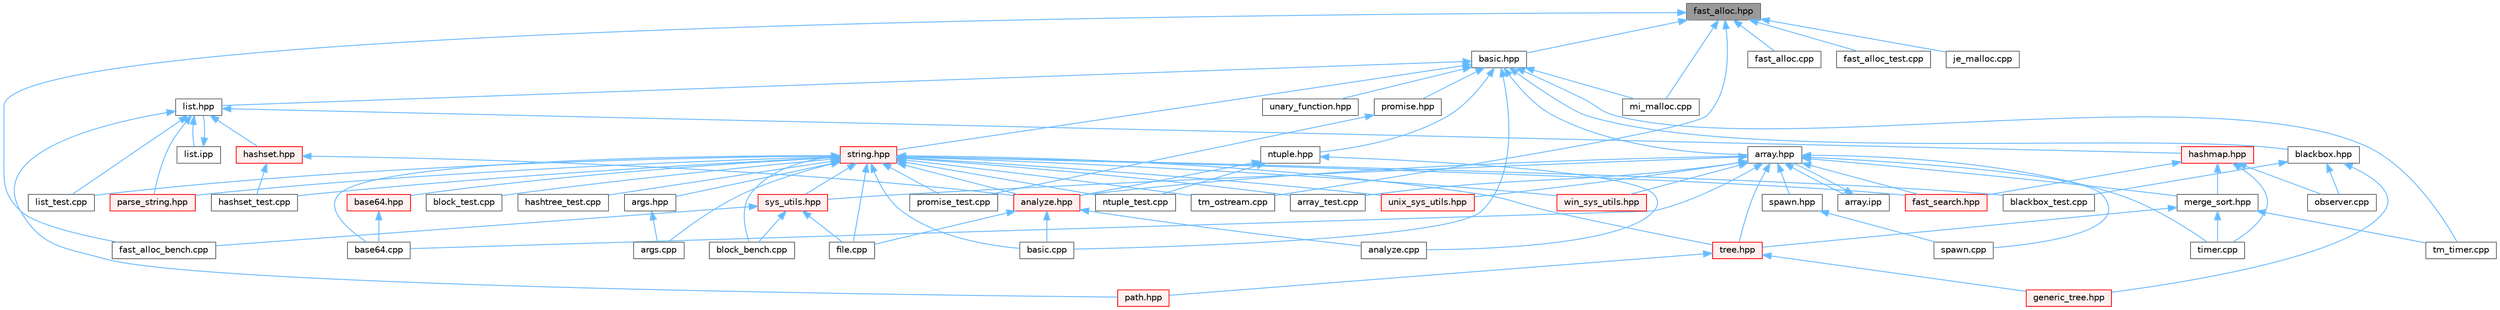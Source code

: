 digraph "fast_alloc.hpp"
{
 // LATEX_PDF_SIZE
  bgcolor="transparent";
  edge [fontname=Helvetica,fontsize=10,labelfontname=Helvetica,labelfontsize=10];
  node [fontname=Helvetica,fontsize=10,shape=box,height=0.2,width=0.4];
  Node1 [id="Node000001",label="fast_alloc.hpp",height=0.2,width=0.4,color="gray40", fillcolor="grey60", style="filled", fontcolor="black",tooltip=" "];
  Node1 -> Node2 [id="edge1_Node000001_Node000002",dir="back",color="steelblue1",style="solid",tooltip=" "];
  Node2 [id="Node000002",label="basic.hpp",height=0.2,width=0.4,color="grey40", fillcolor="white", style="filled",URL="$basic_8hpp.html",tooltip=" "];
  Node2 -> Node3 [id="edge2_Node000002_Node000003",dir="back",color="steelblue1",style="solid",tooltip=" "];
  Node3 [id="Node000003",label="array.hpp",height=0.2,width=0.4,color="grey40", fillcolor="white", style="filled",URL="$array_8hpp.html",tooltip=" "];
  Node3 -> Node4 [id="edge3_Node000003_Node000004",dir="back",color="steelblue1",style="solid",tooltip=" "];
  Node4 [id="Node000004",label="analyze.hpp",height=0.2,width=0.4,color="red", fillcolor="#FFF0F0", style="filled",URL="$analyze_8hpp.html",tooltip=" "];
  Node4 -> Node5 [id="edge4_Node000004_Node000005",dir="back",color="steelblue1",style="solid",tooltip=" "];
  Node5 [id="Node000005",label="analyze.cpp",height=0.2,width=0.4,color="grey40", fillcolor="white", style="filled",URL="$analyze_8cpp.html",tooltip=" "];
  Node4 -> Node7 [id="edge5_Node000004_Node000007",dir="back",color="steelblue1",style="solid",tooltip=" "];
  Node7 [id="Node000007",label="basic.cpp",height=0.2,width=0.4,color="grey40", fillcolor="white", style="filled",URL="$basic_8cpp.html",tooltip=" "];
  Node4 -> Node10 [id="edge6_Node000004_Node000010",dir="back",color="steelblue1",style="solid",tooltip=" "];
  Node10 [id="Node000010",label="file.cpp",height=0.2,width=0.4,color="grey40", fillcolor="white", style="filled",URL="$file_8cpp.html",tooltip=" "];
  Node3 -> Node24 [id="edge7_Node000003_Node000024",dir="back",color="steelblue1",style="solid",tooltip=" "];
  Node24 [id="Node000024",label="array.ipp",height=0.2,width=0.4,color="grey40", fillcolor="white", style="filled",URL="$array_8ipp.html",tooltip=" "];
  Node24 -> Node3 [id="edge8_Node000024_Node000003",dir="back",color="steelblue1",style="solid",tooltip=" "];
  Node3 -> Node25 [id="edge9_Node000003_Node000025",dir="back",color="steelblue1",style="solid",tooltip=" "];
  Node25 [id="Node000025",label="array_test.cpp",height=0.2,width=0.4,color="grey40", fillcolor="white", style="filled",URL="$array__test_8cpp.html",tooltip=" "];
  Node3 -> Node26 [id="edge10_Node000003_Node000026",dir="back",color="steelblue1",style="solid",tooltip=" "];
  Node26 [id="Node000026",label="base64.cpp",height=0.2,width=0.4,color="grey40", fillcolor="white", style="filled",URL="$base64_8cpp.html",tooltip=" "];
  Node3 -> Node27 [id="edge11_Node000003_Node000027",dir="back",color="steelblue1",style="solid",tooltip=" "];
  Node27 [id="Node000027",label="fast_search.hpp",height=0.2,width=0.4,color="red", fillcolor="#FFF0F0", style="filled",URL="$fast__search_8hpp.html",tooltip=" "];
  Node3 -> Node29 [id="edge12_Node000003_Node000029",dir="back",color="steelblue1",style="solid",tooltip=" "];
  Node29 [id="Node000029",label="merge_sort.hpp",height=0.2,width=0.4,color="grey40", fillcolor="white", style="filled",URL="$merge__sort_8hpp.html",tooltip=" "];
  Node29 -> Node30 [id="edge13_Node000029_Node000030",dir="back",color="steelblue1",style="solid",tooltip=" "];
  Node30 [id="Node000030",label="timer.cpp",height=0.2,width=0.4,color="grey40", fillcolor="white", style="filled",URL="$timer_8cpp.html",tooltip=" "];
  Node29 -> Node31 [id="edge14_Node000029_Node000031",dir="back",color="steelblue1",style="solid",tooltip=" "];
  Node31 [id="Node000031",label="tm_timer.cpp",height=0.2,width=0.4,color="grey40", fillcolor="white", style="filled",URL="$tm__timer_8cpp.html",tooltip=" "];
  Node29 -> Node32 [id="edge15_Node000029_Node000032",dir="back",color="steelblue1",style="solid",tooltip=" "];
  Node32 [id="Node000032",label="tree.hpp",height=0.2,width=0.4,color="red", fillcolor="#FFF0F0", style="filled",URL="$tree_8hpp.html",tooltip=" "];
  Node32 -> Node36 [id="edge16_Node000032_Node000036",dir="back",color="steelblue1",style="solid",tooltip=" "];
  Node36 [id="Node000036",label="generic_tree.hpp",height=0.2,width=0.4,color="red", fillcolor="#FFF0F0", style="filled",URL="$generic__tree_8hpp.html",tooltip=" "];
  Node32 -> Node44 [id="edge17_Node000032_Node000044",dir="back",color="steelblue1",style="solid",tooltip=" "];
  Node44 [id="Node000044",label="path.hpp",height=0.2,width=0.4,color="red", fillcolor="#FFF0F0", style="filled",URL="$path_8hpp.html",tooltip=" "];
  Node3 -> Node89 [id="edge18_Node000003_Node000089",dir="back",color="steelblue1",style="solid",tooltip=" "];
  Node89 [id="Node000089",label="spawn.cpp",height=0.2,width=0.4,color="grey40", fillcolor="white", style="filled",URL="$spawn_8cpp.html",tooltip=" "];
  Node3 -> Node90 [id="edge19_Node000003_Node000090",dir="back",color="steelblue1",style="solid",tooltip=" "];
  Node90 [id="Node000090",label="spawn.hpp",height=0.2,width=0.4,color="grey40", fillcolor="white", style="filled",URL="$spawn_8hpp.html",tooltip=" "];
  Node90 -> Node89 [id="edge20_Node000090_Node000089",dir="back",color="steelblue1",style="solid",tooltip=" "];
  Node3 -> Node91 [id="edge21_Node000003_Node000091",dir="back",color="steelblue1",style="solid",tooltip=" "];
  Node91 [id="Node000091",label="sys_utils.hpp",height=0.2,width=0.4,color="red", fillcolor="#FFF0F0", style="filled",URL="$sys__utils_8hpp.html",tooltip=" "];
  Node91 -> Node34 [id="edge22_Node000091_Node000034",dir="back",color="steelblue1",style="solid",tooltip=" "];
  Node34 [id="Node000034",label="block_bench.cpp",height=0.2,width=0.4,color="grey40", fillcolor="white", style="filled",URL="$block__bench_8cpp.html",tooltip=" "];
  Node91 -> Node92 [id="edge23_Node000091_Node000092",dir="back",color="steelblue1",style="solid",tooltip=" "];
  Node92 [id="Node000092",label="fast_alloc_bench.cpp",height=0.2,width=0.4,color="grey40", fillcolor="white", style="filled",URL="$fast__alloc__bench_8cpp.html",tooltip=" "];
  Node91 -> Node10 [id="edge24_Node000091_Node000010",dir="back",color="steelblue1",style="solid",tooltip=" "];
  Node3 -> Node30 [id="edge25_Node000003_Node000030",dir="back",color="steelblue1",style="solid",tooltip=" "];
  Node3 -> Node32 [id="edge26_Node000003_Node000032",dir="back",color="steelblue1",style="solid",tooltip=" "];
  Node3 -> Node95 [id="edge27_Node000003_Node000095",dir="back",color="steelblue1",style="solid",tooltip=" "];
  Node95 [id="Node000095",label="unix_sys_utils.hpp",height=0.2,width=0.4,color="red", fillcolor="#FFF0F0", style="filled",URL="$unix__sys__utils_8hpp.html",tooltip=" "];
  Node3 -> Node96 [id="edge28_Node000003_Node000096",dir="back",color="steelblue1",style="solid",tooltip=" "];
  Node96 [id="Node000096",label="win_sys_utils.hpp",height=0.2,width=0.4,color="red", fillcolor="#FFF0F0", style="filled",URL="$win__sys__utils_8hpp.html",tooltip=" "];
  Node2 -> Node7 [id="edge29_Node000002_Node000007",dir="back",color="steelblue1",style="solid",tooltip=" "];
  Node2 -> Node97 [id="edge30_Node000002_Node000097",dir="back",color="steelblue1",style="solid",tooltip=" "];
  Node97 [id="Node000097",label="blackbox.hpp",height=0.2,width=0.4,color="grey40", fillcolor="white", style="filled",URL="$blackbox_8hpp.html",tooltip=" "];
  Node97 -> Node65 [id="edge31_Node000097_Node000065",dir="back",color="steelblue1",style="solid",tooltip=" "];
  Node65 [id="Node000065",label="blackbox_test.cpp",height=0.2,width=0.4,color="grey40", fillcolor="white", style="filled",URL="$blackbox__test_8cpp.html",tooltip=" "];
  Node97 -> Node36 [id="edge32_Node000097_Node000036",dir="back",color="steelblue1",style="solid",tooltip=" "];
  Node97 -> Node48 [id="edge33_Node000097_Node000048",dir="back",color="steelblue1",style="solid",tooltip=" "];
  Node48 [id="Node000048",label="observer.cpp",height=0.2,width=0.4,color="grey40", fillcolor="white", style="filled",URL="$observer_8cpp.html",tooltip=" "];
  Node2 -> Node98 [id="edge34_Node000002_Node000098",dir="back",color="steelblue1",style="solid",tooltip=" "];
  Node98 [id="Node000098",label="list.hpp",height=0.2,width=0.4,color="grey40", fillcolor="white", style="filled",URL="$list_8hpp.html",tooltip=" "];
  Node98 -> Node99 [id="edge35_Node000098_Node000099",dir="back",color="steelblue1",style="solid",tooltip=" "];
  Node99 [id="Node000099",label="hashmap.hpp",height=0.2,width=0.4,color="red", fillcolor="#FFF0F0", style="filled",URL="$hashmap_8hpp.html",tooltip=" "];
  Node99 -> Node27 [id="edge36_Node000099_Node000027",dir="back",color="steelblue1",style="solid",tooltip=" "];
  Node99 -> Node29 [id="edge37_Node000099_Node000029",dir="back",color="steelblue1",style="solid",tooltip=" "];
  Node99 -> Node48 [id="edge38_Node000099_Node000048",dir="back",color="steelblue1",style="solid",tooltip=" "];
  Node99 -> Node30 [id="edge39_Node000099_Node000030",dir="back",color="steelblue1",style="solid",tooltip=" "];
  Node98 -> Node111 [id="edge40_Node000098_Node000111",dir="back",color="steelblue1",style="solid",tooltip=" "];
  Node111 [id="Node000111",label="hashset.hpp",height=0.2,width=0.4,color="red", fillcolor="#FFF0F0", style="filled",URL="$hashset_8hpp.html",tooltip=" "];
  Node111 -> Node4 [id="edge41_Node000111_Node000004",dir="back",color="steelblue1",style="solid",tooltip=" "];
  Node111 -> Node69 [id="edge42_Node000111_Node000069",dir="back",color="steelblue1",style="solid",tooltip=" "];
  Node69 [id="Node000069",label="hashset_test.cpp",height=0.2,width=0.4,color="grey40", fillcolor="white", style="filled",URL="$hashset__test_8cpp.html",tooltip=" "];
  Node98 -> Node113 [id="edge43_Node000098_Node000113",dir="back",color="steelblue1",style="solid",tooltip=" "];
  Node113 [id="Node000113",label="list.ipp",height=0.2,width=0.4,color="grey40", fillcolor="white", style="filled",URL="$list_8ipp.html",tooltip=" "];
  Node113 -> Node98 [id="edge44_Node000113_Node000098",dir="back",color="steelblue1",style="solid",tooltip=" "];
  Node98 -> Node72 [id="edge45_Node000098_Node000072",dir="back",color="steelblue1",style="solid",tooltip=" "];
  Node72 [id="Node000072",label="list_test.cpp",height=0.2,width=0.4,color="grey40", fillcolor="white", style="filled",URL="$list__test_8cpp.html",tooltip=" "];
  Node98 -> Node114 [id="edge46_Node000098_Node000114",dir="back",color="steelblue1",style="solid",tooltip=" "];
  Node114 [id="Node000114",label="parse_string.hpp",height=0.2,width=0.4,color="red", fillcolor="#FFF0F0", style="filled",URL="$parse__string_8hpp.html",tooltip=" "];
  Node98 -> Node44 [id="edge47_Node000098_Node000044",dir="back",color="steelblue1",style="solid",tooltip=" "];
  Node2 -> Node115 [id="edge48_Node000002_Node000115",dir="back",color="steelblue1",style="solid",tooltip=" "];
  Node115 [id="Node000115",label="mi_malloc.cpp",height=0.2,width=0.4,color="grey40", fillcolor="white", style="filled",URL="$mi__malloc_8cpp.html",tooltip=" "];
  Node2 -> Node116 [id="edge49_Node000002_Node000116",dir="back",color="steelblue1",style="solid",tooltip=" "];
  Node116 [id="Node000116",label="ntuple.hpp",height=0.2,width=0.4,color="grey40", fillcolor="white", style="filled",URL="$ntuple_8hpp.html",tooltip=" "];
  Node116 -> Node5 [id="edge50_Node000116_Node000005",dir="back",color="steelblue1",style="solid",tooltip=" "];
  Node116 -> Node4 [id="edge51_Node000116_Node000004",dir="back",color="steelblue1",style="solid",tooltip=" "];
  Node116 -> Node73 [id="edge52_Node000116_Node000073",dir="back",color="steelblue1",style="solid",tooltip=" "];
  Node73 [id="Node000073",label="ntuple_test.cpp",height=0.2,width=0.4,color="grey40", fillcolor="white", style="filled",URL="$ntuple__test_8cpp.html",tooltip=" "];
  Node2 -> Node117 [id="edge53_Node000002_Node000117",dir="back",color="steelblue1",style="solid",tooltip=" "];
  Node117 [id="Node000117",label="promise.hpp",height=0.2,width=0.4,color="grey40", fillcolor="white", style="filled",URL="$promise_8hpp.html",tooltip=" "];
  Node117 -> Node76 [id="edge54_Node000117_Node000076",dir="back",color="steelblue1",style="solid",tooltip=" "];
  Node76 [id="Node000076",label="promise_test.cpp",height=0.2,width=0.4,color="grey40", fillcolor="white", style="filled",URL="$promise__test_8cpp.html",tooltip=" "];
  Node2 -> Node118 [id="edge55_Node000002_Node000118",dir="back",color="steelblue1",style="solid",tooltip=" "];
  Node118 [id="Node000118",label="string.hpp",height=0.2,width=0.4,color="red", fillcolor="#FFF0F0", style="filled",URL="$string_8hpp.html",tooltip=" "];
  Node118 -> Node4 [id="edge56_Node000118_Node000004",dir="back",color="steelblue1",style="solid",tooltip=" "];
  Node118 -> Node119 [id="edge57_Node000118_Node000119",dir="back",color="steelblue1",style="solid",tooltip=" "];
  Node119 [id="Node000119",label="args.cpp",height=0.2,width=0.4,color="grey40", fillcolor="white", style="filled",URL="$args_8cpp.html",tooltip=" "];
  Node118 -> Node120 [id="edge58_Node000118_Node000120",dir="back",color="steelblue1",style="solid",tooltip=" "];
  Node120 [id="Node000120",label="args.hpp",height=0.2,width=0.4,color="grey40", fillcolor="white", style="filled",URL="$args_8hpp.html",tooltip=" "];
  Node120 -> Node119 [id="edge59_Node000120_Node000119",dir="back",color="steelblue1",style="solid",tooltip=" "];
  Node118 -> Node25 [id="edge60_Node000118_Node000025",dir="back",color="steelblue1",style="solid",tooltip=" "];
  Node118 -> Node26 [id="edge61_Node000118_Node000026",dir="back",color="steelblue1",style="solid",tooltip=" "];
  Node118 -> Node121 [id="edge62_Node000118_Node000121",dir="back",color="steelblue1",style="solid",tooltip=" "];
  Node121 [id="Node000121",label="base64.hpp",height=0.2,width=0.4,color="red", fillcolor="#FFF0F0", style="filled",URL="$base64_8hpp.html",tooltip=" "];
  Node121 -> Node26 [id="edge63_Node000121_Node000026",dir="back",color="steelblue1",style="solid",tooltip=" "];
  Node118 -> Node7 [id="edge64_Node000118_Node000007",dir="back",color="steelblue1",style="solid",tooltip=" "];
  Node118 -> Node65 [id="edge65_Node000118_Node000065",dir="back",color="steelblue1",style="solid",tooltip=" "];
  Node118 -> Node34 [id="edge66_Node000118_Node000034",dir="back",color="steelblue1",style="solid",tooltip=" "];
  Node118 -> Node35 [id="edge67_Node000118_Node000035",dir="back",color="steelblue1",style="solid",tooltip=" "];
  Node35 [id="Node000035",label="block_test.cpp",height=0.2,width=0.4,color="grey40", fillcolor="white", style="filled",URL="$block__test_8cpp.html",tooltip=" "];
  Node118 -> Node27 [id="edge68_Node000118_Node000027",dir="back",color="steelblue1",style="solid",tooltip=" "];
  Node118 -> Node10 [id="edge69_Node000118_Node000010",dir="back",color="steelblue1",style="solid",tooltip=" "];
  Node118 -> Node69 [id="edge70_Node000118_Node000069",dir="back",color="steelblue1",style="solid",tooltip=" "];
  Node118 -> Node70 [id="edge71_Node000118_Node000070",dir="back",color="steelblue1",style="solid",tooltip=" "];
  Node70 [id="Node000070",label="hashtree_test.cpp",height=0.2,width=0.4,color="grey40", fillcolor="white", style="filled",URL="$hashtree__test_8cpp.html",tooltip=" "];
  Node118 -> Node72 [id="edge72_Node000118_Node000072",dir="back",color="steelblue1",style="solid",tooltip=" "];
  Node118 -> Node73 [id="edge73_Node000118_Node000073",dir="back",color="steelblue1",style="solid",tooltip=" "];
  Node118 -> Node114 [id="edge74_Node000118_Node000114",dir="back",color="steelblue1",style="solid",tooltip=" "];
  Node118 -> Node76 [id="edge75_Node000118_Node000076",dir="back",color="steelblue1",style="solid",tooltip=" "];
  Node118 -> Node91 [id="edge76_Node000118_Node000091",dir="back",color="steelblue1",style="solid",tooltip=" "];
  Node118 -> Node129 [id="edge77_Node000118_Node000129",dir="back",color="steelblue1",style="solid",tooltip=" "];
  Node129 [id="Node000129",label="tm_ostream.cpp",height=0.2,width=0.4,color="grey40", fillcolor="white", style="filled",URL="$tm__ostream_8cpp.html",tooltip=" "];
  Node118 -> Node32 [id="edge78_Node000118_Node000032",dir="back",color="steelblue1",style="solid",tooltip=" "];
  Node118 -> Node95 [id="edge79_Node000118_Node000095",dir="back",color="steelblue1",style="solid",tooltip=" "];
  Node118 -> Node96 [id="edge80_Node000118_Node000096",dir="back",color="steelblue1",style="solid",tooltip=" "];
  Node2 -> Node31 [id="edge81_Node000002_Node000031",dir="back",color="steelblue1",style="solid",tooltip=" "];
  Node2 -> Node134 [id="edge82_Node000002_Node000134",dir="back",color="steelblue1",style="solid",tooltip=" "];
  Node134 [id="Node000134",label="unary_function.hpp",height=0.2,width=0.4,color="grey40", fillcolor="white", style="filled",URL="$unary__function_8hpp.html",tooltip=" "];
  Node1 -> Node135 [id="edge83_Node000001_Node000135",dir="back",color="steelblue1",style="solid",tooltip=" "];
  Node135 [id="Node000135",label="fast_alloc.cpp",height=0.2,width=0.4,color="grey40", fillcolor="white", style="filled",URL="$fast__alloc_8cpp.html",tooltip=" "];
  Node1 -> Node92 [id="edge84_Node000001_Node000092",dir="back",color="steelblue1",style="solid",tooltip=" "];
  Node1 -> Node66 [id="edge85_Node000001_Node000066",dir="back",color="steelblue1",style="solid",tooltip=" "];
  Node66 [id="Node000066",label="fast_alloc_test.cpp",height=0.2,width=0.4,color="grey40", fillcolor="white", style="filled",URL="$fast__alloc__test_8cpp.html",tooltip=" "];
  Node1 -> Node136 [id="edge86_Node000001_Node000136",dir="back",color="steelblue1",style="solid",tooltip=" "];
  Node136 [id="Node000136",label="je_malloc.cpp",height=0.2,width=0.4,color="grey40", fillcolor="white", style="filled",URL="$je__malloc_8cpp.html",tooltip=" "];
  Node1 -> Node115 [id="edge87_Node000001_Node000115",dir="back",color="steelblue1",style="solid",tooltip=" "];
  Node1 -> Node129 [id="edge88_Node000001_Node000129",dir="back",color="steelblue1",style="solid",tooltip=" "];
}
